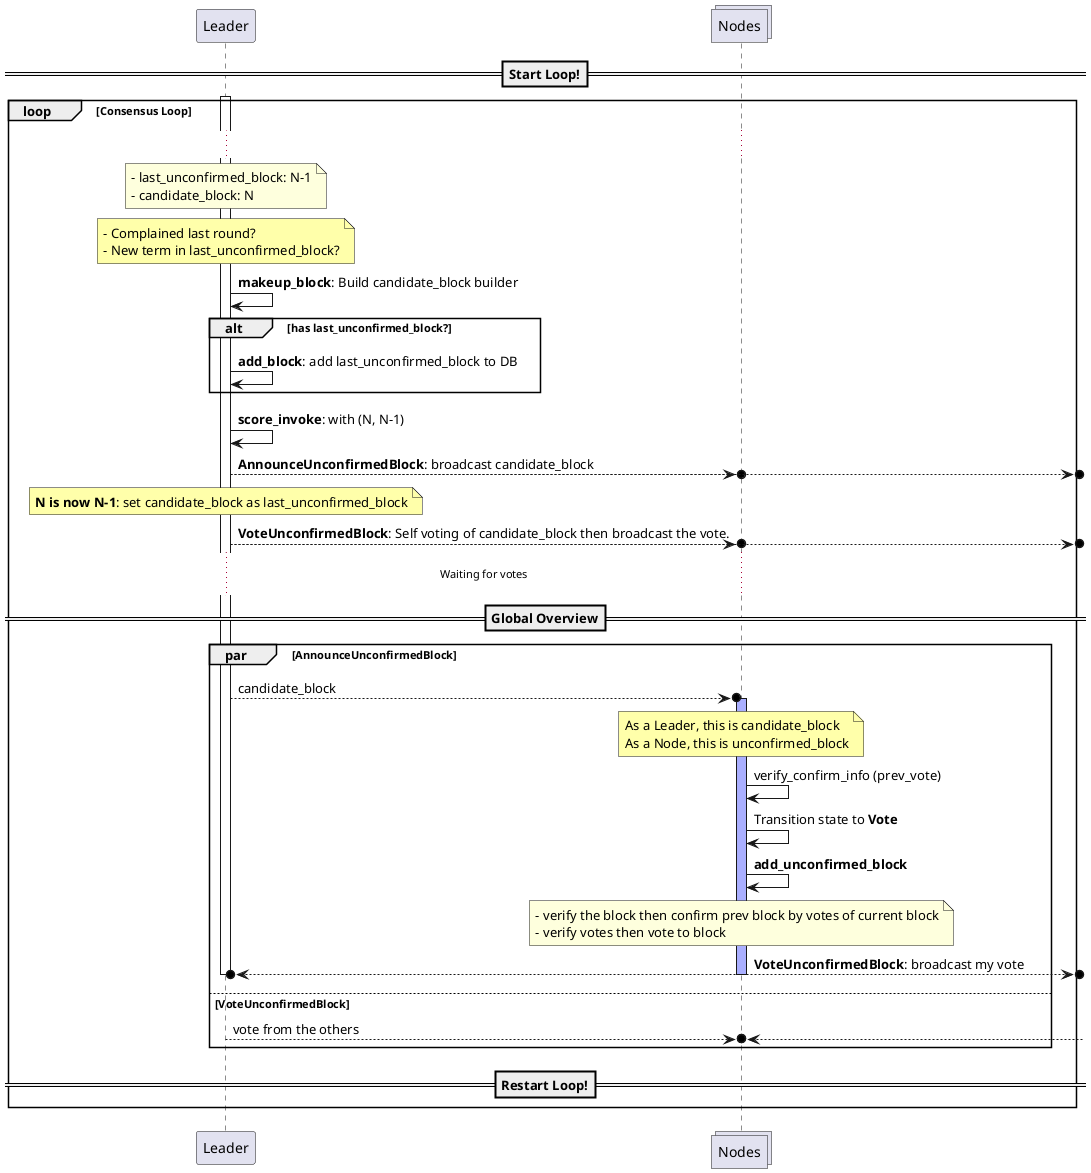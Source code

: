 @startuml
!pragma teoz true

' ----- Definition
participant "Leader" as leader
collections "Nodes" as nodes

' ----- Relations
==Start Loop!==
activate leader
loop Consensus Loop
...
note over leader
    - last_unconfirmed_block: N-1
    - candidate_block: N
end note


note over leader #FFFFAA
    - Complained last round?
    - New term in last_unconfirmed_block?
end note

leader -> leader: **makeup_block**: Build candidate_block builder
alt has last_unconfirmed_block?
    leader -> leader: **add_block**: add last_unconfirmed_block to DB
end

leader -> leader: **score_invoke**: with (N, N-1)
leader -->o nodes: **AnnounceUnconfirmedBlock**: broadcast candidate_block
& leader -->o]

note over leader #FFFFAA
    **N is now N-1**: set candidate_block as last_unconfirmed_block
end note
leader -->o nodes: **VoteUnconfirmedBlock**: Self voting of candidate_block then broadcast the vote.
& leader -->o]

...Waiting for votes...

'================================================================================
==Global Overview==
par AnnounceUnconfirmedBlock
leader -->o nodes: candidate_block
note over nodes #FFFFAA
    As a Leader, this is candidate_block
    As a Node, this is unconfirmed_block
end note

activate nodes #aaafff
nodes -> nodes: verify_confirm_info (prev_vote)
nodes -> nodes: Transition state to **Vote**

nodes -> nodes: **add_unconfirmed_block**
note over nodes
    - verify the block then confirm prev block by votes of current block
    - verify votes then vote to block
end note

leader o<-- nodes
& nodes -->o]: **VoteUnconfirmedBlock**: broadcast my vote

deactivate leader
deactivate nodes

'---------------------------------------------------------------------
else VoteUnconfirmedBlock
leader -->o nodes: vote from the others
& nodes o<--]
end

==Restart Loop!==
end
@enduml